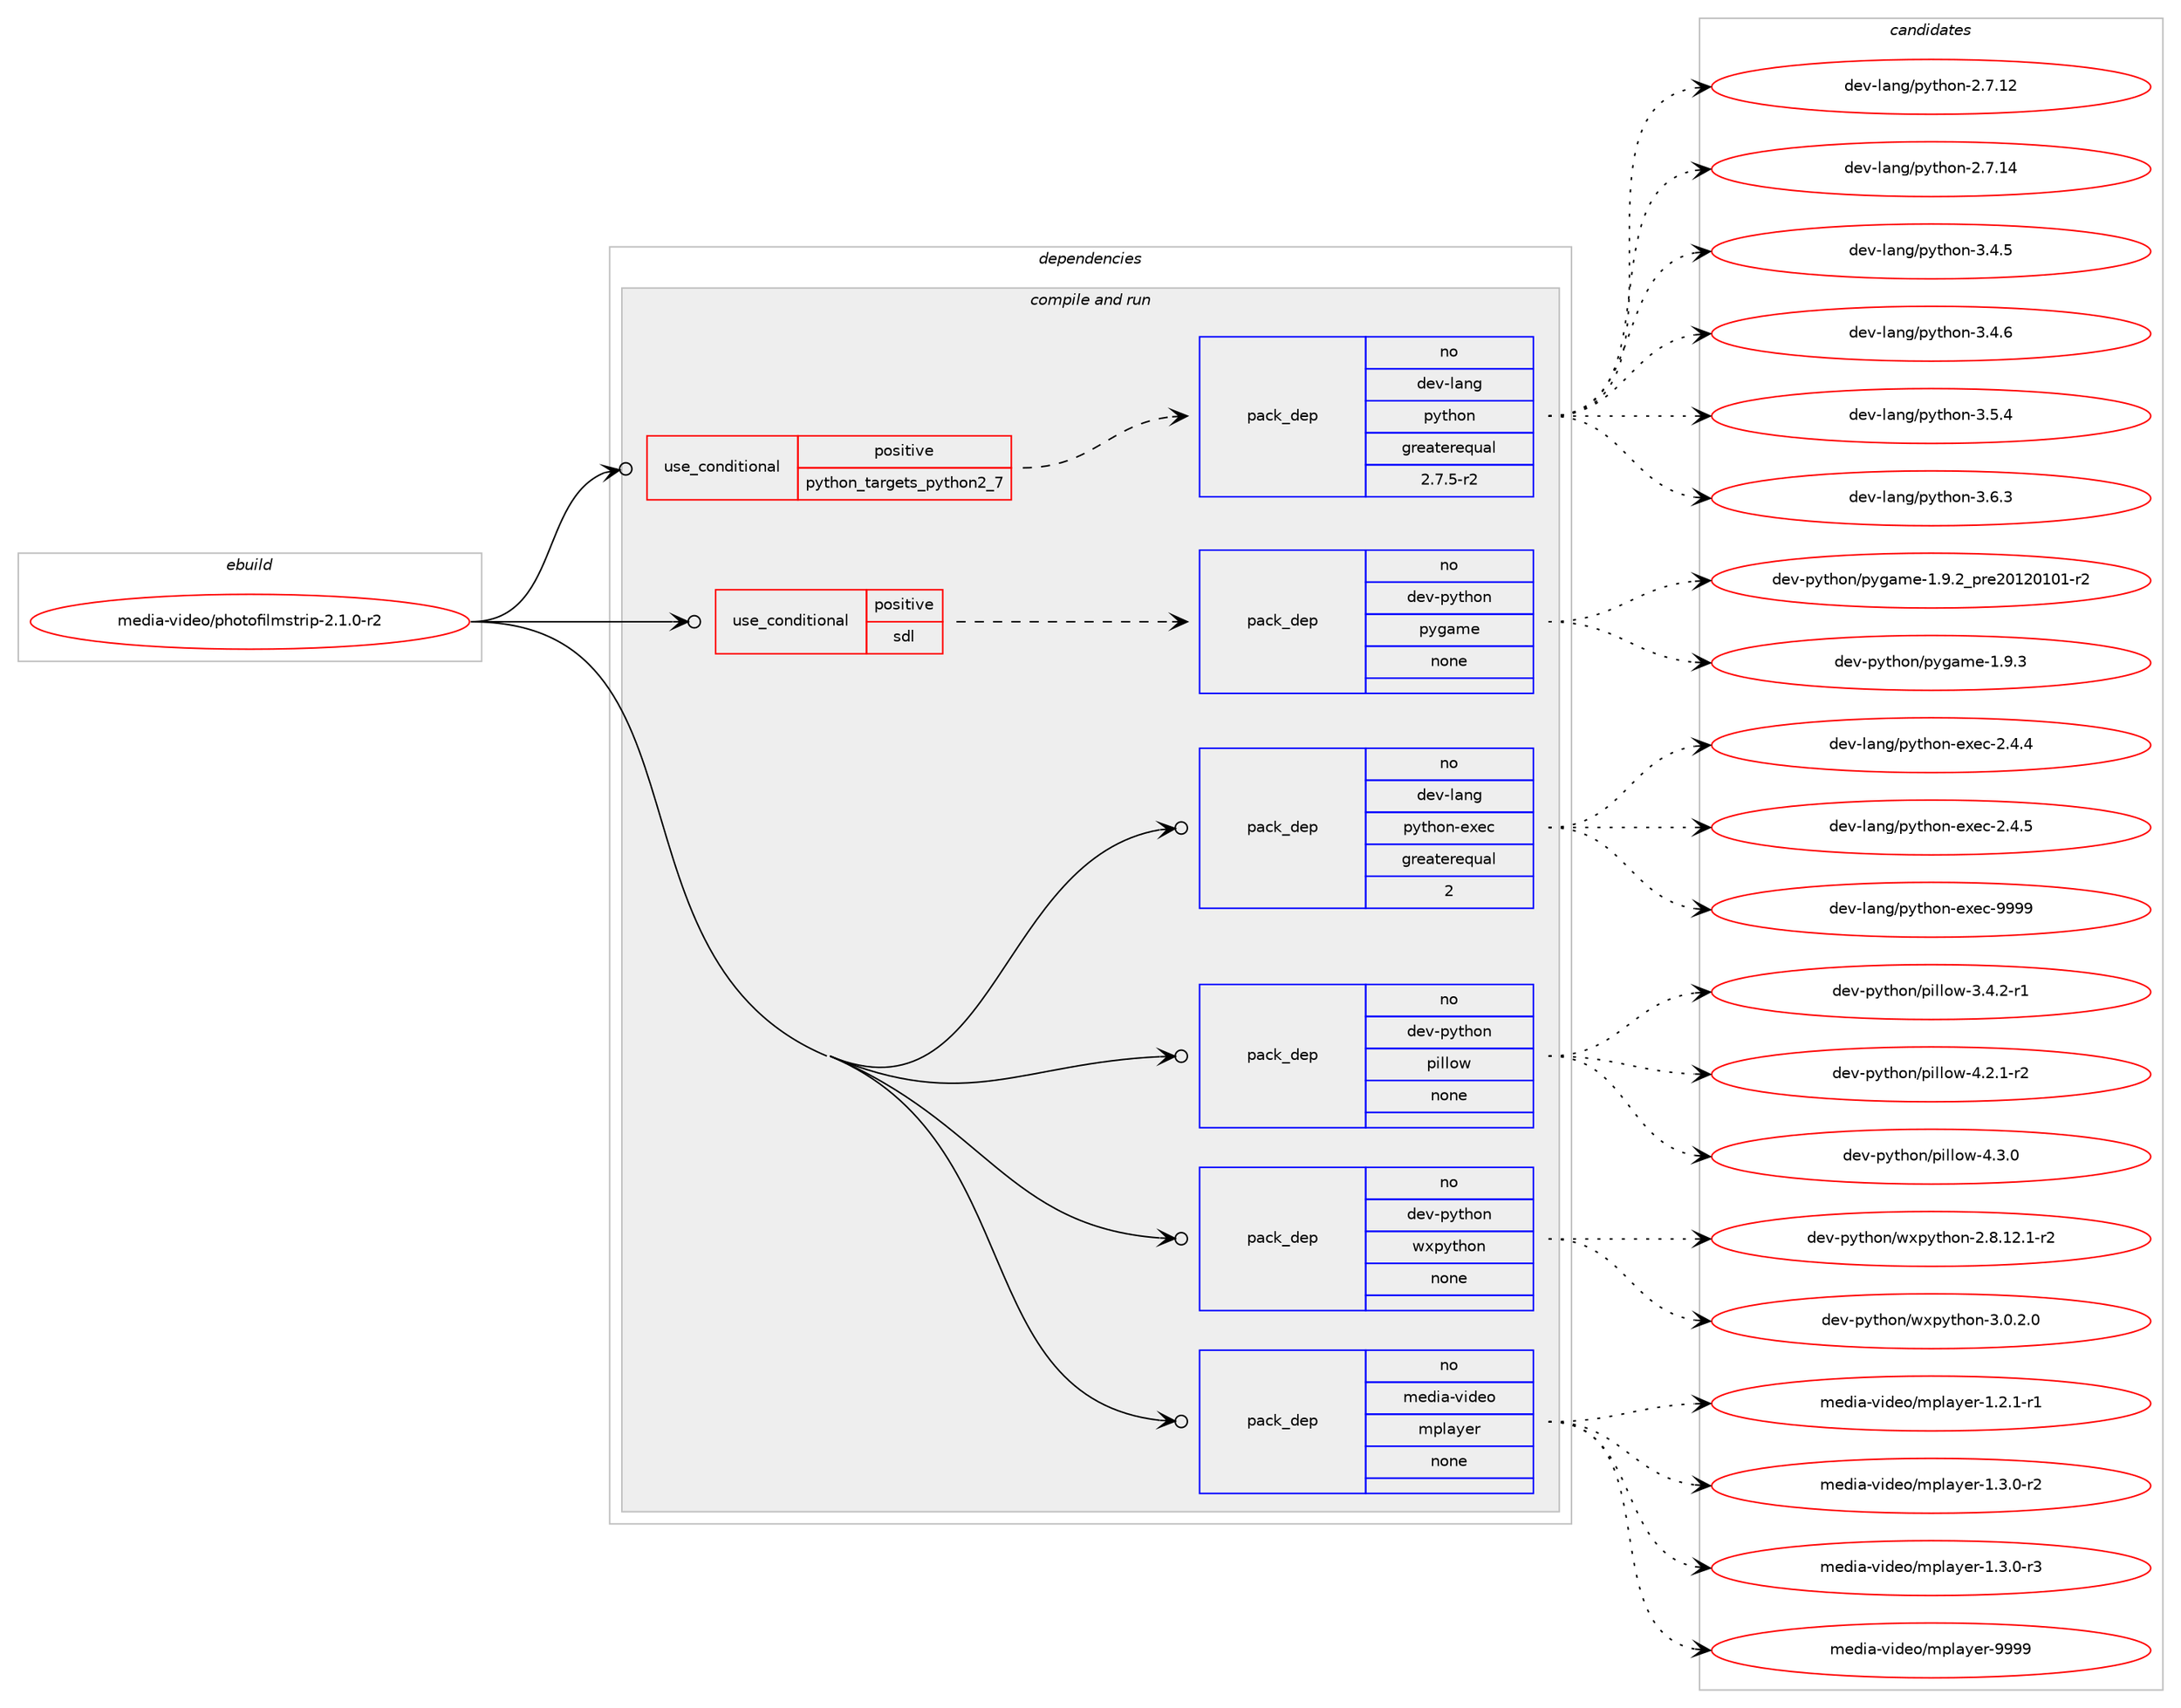 digraph prolog {

# *************
# Graph options
# *************

newrank=true;
concentrate=true;
compound=true;
graph [rankdir=LR,fontname=Helvetica,fontsize=10,ranksep=1.5];#, ranksep=2.5, nodesep=0.2];
edge  [arrowhead=vee];
node  [fontname=Helvetica,fontsize=10];

# **********
# The ebuild
# **********

subgraph cluster_leftcol {
color=gray;
rank=same;
label=<<i>ebuild</i>>;
id [label="media-video/photofilmstrip-2.1.0-r2", color=red, width=4, href="../media-video/photofilmstrip-2.1.0-r2.svg"];
}

# ****************
# The dependencies
# ****************

subgraph cluster_midcol {
color=gray;
label=<<i>dependencies</i>>;
subgraph cluster_compile {
fillcolor="#eeeeee";
style=filled;
label=<<i>compile</i>>;
}
subgraph cluster_compileandrun {
fillcolor="#eeeeee";
style=filled;
label=<<i>compile and run</i>>;
subgraph cond97749 {
dependency396336 [label=<<TABLE BORDER="0" CELLBORDER="1" CELLSPACING="0" CELLPADDING="4"><TR><TD ROWSPAN="3" CELLPADDING="10">use_conditional</TD></TR><TR><TD>positive</TD></TR><TR><TD>python_targets_python2_7</TD></TR></TABLE>>, shape=none, color=red];
subgraph pack292171 {
dependency396337 [label=<<TABLE BORDER="0" CELLBORDER="1" CELLSPACING="0" CELLPADDING="4" WIDTH="220"><TR><TD ROWSPAN="6" CELLPADDING="30">pack_dep</TD></TR><TR><TD WIDTH="110">no</TD></TR><TR><TD>dev-lang</TD></TR><TR><TD>python</TD></TR><TR><TD>greaterequal</TD></TR><TR><TD>2.7.5-r2</TD></TR></TABLE>>, shape=none, color=blue];
}
dependency396336:e -> dependency396337:w [weight=20,style="dashed",arrowhead="vee"];
}
id:e -> dependency396336:w [weight=20,style="solid",arrowhead="odotvee"];
subgraph cond97750 {
dependency396338 [label=<<TABLE BORDER="0" CELLBORDER="1" CELLSPACING="0" CELLPADDING="4"><TR><TD ROWSPAN="3" CELLPADDING="10">use_conditional</TD></TR><TR><TD>positive</TD></TR><TR><TD>sdl</TD></TR></TABLE>>, shape=none, color=red];
subgraph pack292172 {
dependency396339 [label=<<TABLE BORDER="0" CELLBORDER="1" CELLSPACING="0" CELLPADDING="4" WIDTH="220"><TR><TD ROWSPAN="6" CELLPADDING="30">pack_dep</TD></TR><TR><TD WIDTH="110">no</TD></TR><TR><TD>dev-python</TD></TR><TR><TD>pygame</TD></TR><TR><TD>none</TD></TR><TR><TD></TD></TR></TABLE>>, shape=none, color=blue];
}
dependency396338:e -> dependency396339:w [weight=20,style="dashed",arrowhead="vee"];
}
id:e -> dependency396338:w [weight=20,style="solid",arrowhead="odotvee"];
subgraph pack292173 {
dependency396340 [label=<<TABLE BORDER="0" CELLBORDER="1" CELLSPACING="0" CELLPADDING="4" WIDTH="220"><TR><TD ROWSPAN="6" CELLPADDING="30">pack_dep</TD></TR><TR><TD WIDTH="110">no</TD></TR><TR><TD>dev-lang</TD></TR><TR><TD>python-exec</TD></TR><TR><TD>greaterequal</TD></TR><TR><TD>2</TD></TR></TABLE>>, shape=none, color=blue];
}
id:e -> dependency396340:w [weight=20,style="solid",arrowhead="odotvee"];
subgraph pack292174 {
dependency396341 [label=<<TABLE BORDER="0" CELLBORDER="1" CELLSPACING="0" CELLPADDING="4" WIDTH="220"><TR><TD ROWSPAN="6" CELLPADDING="30">pack_dep</TD></TR><TR><TD WIDTH="110">no</TD></TR><TR><TD>dev-python</TD></TR><TR><TD>pillow</TD></TR><TR><TD>none</TD></TR><TR><TD></TD></TR></TABLE>>, shape=none, color=blue];
}
id:e -> dependency396341:w [weight=20,style="solid",arrowhead="odotvee"];
subgraph pack292175 {
dependency396342 [label=<<TABLE BORDER="0" CELLBORDER="1" CELLSPACING="0" CELLPADDING="4" WIDTH="220"><TR><TD ROWSPAN="6" CELLPADDING="30">pack_dep</TD></TR><TR><TD WIDTH="110">no</TD></TR><TR><TD>dev-python</TD></TR><TR><TD>wxpython</TD></TR><TR><TD>none</TD></TR><TR><TD></TD></TR></TABLE>>, shape=none, color=blue];
}
id:e -> dependency396342:w [weight=20,style="solid",arrowhead="odotvee"];
subgraph pack292176 {
dependency396343 [label=<<TABLE BORDER="0" CELLBORDER="1" CELLSPACING="0" CELLPADDING="4" WIDTH="220"><TR><TD ROWSPAN="6" CELLPADDING="30">pack_dep</TD></TR><TR><TD WIDTH="110">no</TD></TR><TR><TD>media-video</TD></TR><TR><TD>mplayer</TD></TR><TR><TD>none</TD></TR><TR><TD></TD></TR></TABLE>>, shape=none, color=blue];
}
id:e -> dependency396343:w [weight=20,style="solid",arrowhead="odotvee"];
}
subgraph cluster_run {
fillcolor="#eeeeee";
style=filled;
label=<<i>run</i>>;
}
}

# **************
# The candidates
# **************

subgraph cluster_choices {
rank=same;
color=gray;
label=<<i>candidates</i>>;

subgraph choice292171 {
color=black;
nodesep=1;
choice10010111845108971101034711212111610411111045504655464950 [label="dev-lang/python-2.7.12", color=red, width=4,href="../dev-lang/python-2.7.12.svg"];
choice10010111845108971101034711212111610411111045504655464952 [label="dev-lang/python-2.7.14", color=red, width=4,href="../dev-lang/python-2.7.14.svg"];
choice100101118451089711010347112121116104111110455146524653 [label="dev-lang/python-3.4.5", color=red, width=4,href="../dev-lang/python-3.4.5.svg"];
choice100101118451089711010347112121116104111110455146524654 [label="dev-lang/python-3.4.6", color=red, width=4,href="../dev-lang/python-3.4.6.svg"];
choice100101118451089711010347112121116104111110455146534652 [label="dev-lang/python-3.5.4", color=red, width=4,href="../dev-lang/python-3.5.4.svg"];
choice100101118451089711010347112121116104111110455146544651 [label="dev-lang/python-3.6.3", color=red, width=4,href="../dev-lang/python-3.6.3.svg"];
dependency396337:e -> choice10010111845108971101034711212111610411111045504655464950:w [style=dotted,weight="100"];
dependency396337:e -> choice10010111845108971101034711212111610411111045504655464952:w [style=dotted,weight="100"];
dependency396337:e -> choice100101118451089711010347112121116104111110455146524653:w [style=dotted,weight="100"];
dependency396337:e -> choice100101118451089711010347112121116104111110455146524654:w [style=dotted,weight="100"];
dependency396337:e -> choice100101118451089711010347112121116104111110455146534652:w [style=dotted,weight="100"];
dependency396337:e -> choice100101118451089711010347112121116104111110455146544651:w [style=dotted,weight="100"];
}
subgraph choice292172 {
color=black;
nodesep=1;
choice1001011184511212111610411111047112121103971091014549465746509511211410150484950484948494511450 [label="dev-python/pygame-1.9.2_pre20120101-r2", color=red, width=4,href="../dev-python/pygame-1.9.2_pre20120101-r2.svg"];
choice100101118451121211161041111104711212110397109101454946574651 [label="dev-python/pygame-1.9.3", color=red, width=4,href="../dev-python/pygame-1.9.3.svg"];
dependency396339:e -> choice1001011184511212111610411111047112121103971091014549465746509511211410150484950484948494511450:w [style=dotted,weight="100"];
dependency396339:e -> choice100101118451121211161041111104711212110397109101454946574651:w [style=dotted,weight="100"];
}
subgraph choice292173 {
color=black;
nodesep=1;
choice1001011184510897110103471121211161041111104510112010199455046524652 [label="dev-lang/python-exec-2.4.4", color=red, width=4,href="../dev-lang/python-exec-2.4.4.svg"];
choice1001011184510897110103471121211161041111104510112010199455046524653 [label="dev-lang/python-exec-2.4.5", color=red, width=4,href="../dev-lang/python-exec-2.4.5.svg"];
choice10010111845108971101034711212111610411111045101120101994557575757 [label="dev-lang/python-exec-9999", color=red, width=4,href="../dev-lang/python-exec-9999.svg"];
dependency396340:e -> choice1001011184510897110103471121211161041111104510112010199455046524652:w [style=dotted,weight="100"];
dependency396340:e -> choice1001011184510897110103471121211161041111104510112010199455046524653:w [style=dotted,weight="100"];
dependency396340:e -> choice10010111845108971101034711212111610411111045101120101994557575757:w [style=dotted,weight="100"];
}
subgraph choice292174 {
color=black;
nodesep=1;
choice10010111845112121116104111110471121051081081111194551465246504511449 [label="dev-python/pillow-3.4.2-r1", color=red, width=4,href="../dev-python/pillow-3.4.2-r1.svg"];
choice10010111845112121116104111110471121051081081111194552465046494511450 [label="dev-python/pillow-4.2.1-r2", color=red, width=4,href="../dev-python/pillow-4.2.1-r2.svg"];
choice1001011184511212111610411111047112105108108111119455246514648 [label="dev-python/pillow-4.3.0", color=red, width=4,href="../dev-python/pillow-4.3.0.svg"];
dependency396341:e -> choice10010111845112121116104111110471121051081081111194551465246504511449:w [style=dotted,weight="100"];
dependency396341:e -> choice10010111845112121116104111110471121051081081111194552465046494511450:w [style=dotted,weight="100"];
dependency396341:e -> choice1001011184511212111610411111047112105108108111119455246514648:w [style=dotted,weight="100"];
}
subgraph choice292175 {
color=black;
nodesep=1;
choice10010111845112121116104111110471191201121211161041111104550465646495046494511450 [label="dev-python/wxpython-2.8.12.1-r2", color=red, width=4,href="../dev-python/wxpython-2.8.12.1-r2.svg"];
choice10010111845112121116104111110471191201121211161041111104551464846504648 [label="dev-python/wxpython-3.0.2.0", color=red, width=4,href="../dev-python/wxpython-3.0.2.0.svg"];
dependency396342:e -> choice10010111845112121116104111110471191201121211161041111104550465646495046494511450:w [style=dotted,weight="100"];
dependency396342:e -> choice10010111845112121116104111110471191201121211161041111104551464846504648:w [style=dotted,weight="100"];
}
subgraph choice292176 {
color=black;
nodesep=1;
choice109101100105974511810510010111147109112108971211011144549465046494511449 [label="media-video/mplayer-1.2.1-r1", color=red, width=4,href="../media-video/mplayer-1.2.1-r1.svg"];
choice109101100105974511810510010111147109112108971211011144549465146484511450 [label="media-video/mplayer-1.3.0-r2", color=red, width=4,href="../media-video/mplayer-1.3.0-r2.svg"];
choice109101100105974511810510010111147109112108971211011144549465146484511451 [label="media-video/mplayer-1.3.0-r3", color=red, width=4,href="../media-video/mplayer-1.3.0-r3.svg"];
choice109101100105974511810510010111147109112108971211011144557575757 [label="media-video/mplayer-9999", color=red, width=4,href="../media-video/mplayer-9999.svg"];
dependency396343:e -> choice109101100105974511810510010111147109112108971211011144549465046494511449:w [style=dotted,weight="100"];
dependency396343:e -> choice109101100105974511810510010111147109112108971211011144549465146484511450:w [style=dotted,weight="100"];
dependency396343:e -> choice109101100105974511810510010111147109112108971211011144549465146484511451:w [style=dotted,weight="100"];
dependency396343:e -> choice109101100105974511810510010111147109112108971211011144557575757:w [style=dotted,weight="100"];
}
}

}
